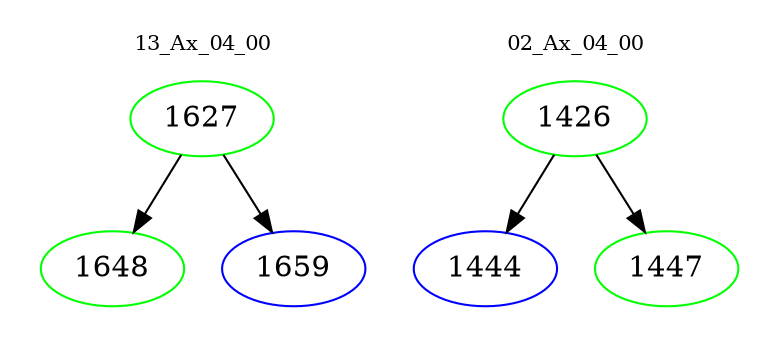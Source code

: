 digraph{
subgraph cluster_0 {
color = white
label = "13_Ax_04_00";
fontsize=10;
T0_1627 [label="1627", color="green"]
T0_1627 -> T0_1648 [color="black"]
T0_1648 [label="1648", color="green"]
T0_1627 -> T0_1659 [color="black"]
T0_1659 [label="1659", color="blue"]
}
subgraph cluster_1 {
color = white
label = "02_Ax_04_00";
fontsize=10;
T1_1426 [label="1426", color="green"]
T1_1426 -> T1_1444 [color="black"]
T1_1444 [label="1444", color="blue"]
T1_1426 -> T1_1447 [color="black"]
T1_1447 [label="1447", color="green"]
}
}
